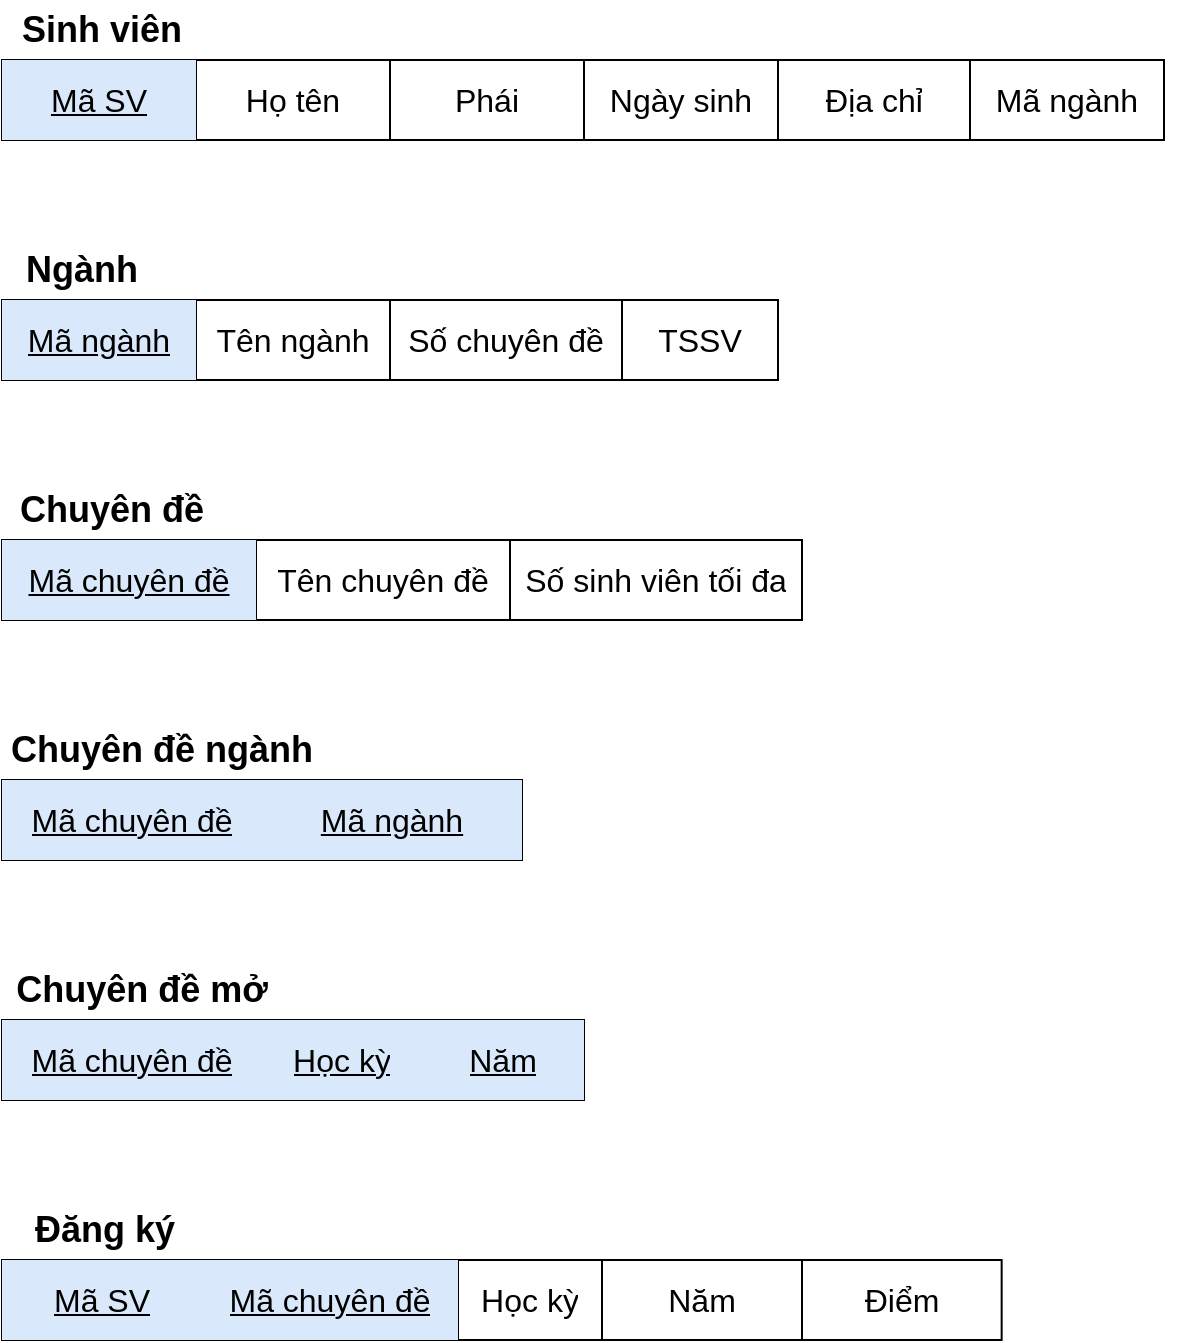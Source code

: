 <mxfile version="24.0.4" type="github">
  <diagram id="R2lEEEUBdFMjLlhIrx00" name="Page-1">
    <mxGraphModel dx="875" dy="474" grid="1" gridSize="10" guides="1" tooltips="1" connect="1" arrows="1" fold="1" page="1" pageScale="1" pageWidth="850" pageHeight="1100" math="0" shadow="0" extFonts="Permanent Marker^https://fonts.googleapis.com/css?family=Permanent+Marker">
      <root>
        <mxCell id="0" />
        <mxCell id="1" parent="0" />
        <mxCell id="U6j564hqFeKIN1RB1Ltd-18" value="" style="group" vertex="1" connectable="0" parent="1">
          <mxGeometry x="80" y="90" width="581" height="70" as="geometry" />
        </mxCell>
        <mxCell id="U6j564hqFeKIN1RB1Ltd-1" value="" style="shape=table;startSize=0;container=1;collapsible=0;childLayout=tableLayout;fontSize=16;" vertex="1" parent="U6j564hqFeKIN1RB1Ltd-18">
          <mxGeometry y="30" width="581" height="40" as="geometry" />
        </mxCell>
        <mxCell id="U6j564hqFeKIN1RB1Ltd-6" value="" style="shape=tableRow;horizontal=0;startSize=0;swimlaneHead=0;swimlaneBody=0;strokeColor=inherit;top=0;left=0;bottom=0;right=0;collapsible=0;dropTarget=0;fillColor=none;points=[[0,0.5],[1,0.5]];portConstraint=eastwest;fontSize=16;" vertex="1" parent="U6j564hqFeKIN1RB1Ltd-1">
          <mxGeometry width="581" height="40" as="geometry" />
        </mxCell>
        <mxCell id="U6j564hqFeKIN1RB1Ltd-16" value="&lt;u&gt;Mã SV&lt;/u&gt;" style="shape=partialRectangle;html=1;whiteSpace=wrap;connectable=0;strokeColor=#6c8ebf;overflow=hidden;fillColor=#dae8fc;top=0;left=0;bottom=0;right=0;pointerEvents=1;fontSize=16;" vertex="1" parent="U6j564hqFeKIN1RB1Ltd-6">
          <mxGeometry width="97" height="40" as="geometry">
            <mxRectangle width="97" height="40" as="alternateBounds" />
          </mxGeometry>
        </mxCell>
        <mxCell id="U6j564hqFeKIN1RB1Ltd-15" value="Họ tên" style="shape=partialRectangle;html=1;whiteSpace=wrap;connectable=0;strokeColor=inherit;overflow=hidden;fillColor=none;top=0;left=0;bottom=0;right=0;pointerEvents=1;fontSize=16;" vertex="1" parent="U6j564hqFeKIN1RB1Ltd-6">
          <mxGeometry x="97" width="97" height="40" as="geometry">
            <mxRectangle width="97" height="40" as="alternateBounds" />
          </mxGeometry>
        </mxCell>
        <mxCell id="U6j564hqFeKIN1RB1Ltd-14" value="Phái" style="shape=partialRectangle;html=1;whiteSpace=wrap;connectable=0;strokeColor=inherit;overflow=hidden;fillColor=none;top=0;left=0;bottom=0;right=0;pointerEvents=1;fontSize=16;" vertex="1" parent="U6j564hqFeKIN1RB1Ltd-6">
          <mxGeometry x="194" width="97" height="40" as="geometry">
            <mxRectangle width="97" height="40" as="alternateBounds" />
          </mxGeometry>
        </mxCell>
        <mxCell id="U6j564hqFeKIN1RB1Ltd-7" value="Ngày sinh" style="shape=partialRectangle;html=1;whiteSpace=wrap;connectable=0;strokeColor=inherit;overflow=hidden;fillColor=none;top=0;left=0;bottom=0;right=0;pointerEvents=1;fontSize=16;" vertex="1" parent="U6j564hqFeKIN1RB1Ltd-6">
          <mxGeometry x="291" width="97" height="40" as="geometry">
            <mxRectangle width="97" height="40" as="alternateBounds" />
          </mxGeometry>
        </mxCell>
        <mxCell id="U6j564hqFeKIN1RB1Ltd-8" value="Địa chỉ" style="shape=partialRectangle;html=1;whiteSpace=wrap;connectable=0;strokeColor=inherit;overflow=hidden;fillColor=none;top=0;left=0;bottom=0;right=0;pointerEvents=1;fontSize=16;" vertex="1" parent="U6j564hqFeKIN1RB1Ltd-6">
          <mxGeometry x="388" width="96" height="40" as="geometry">
            <mxRectangle width="96" height="40" as="alternateBounds" />
          </mxGeometry>
        </mxCell>
        <mxCell id="U6j564hqFeKIN1RB1Ltd-9" value="Mã ngành" style="shape=partialRectangle;html=1;whiteSpace=wrap;connectable=0;strokeColor=inherit;overflow=hidden;fillColor=none;top=0;left=0;bottom=0;right=0;pointerEvents=1;fontSize=16;" vertex="1" parent="U6j564hqFeKIN1RB1Ltd-6">
          <mxGeometry x="484" width="97" height="40" as="geometry">
            <mxRectangle width="97" height="40" as="alternateBounds" />
          </mxGeometry>
        </mxCell>
        <mxCell id="U6j564hqFeKIN1RB1Ltd-17" value="Sinh viên" style="text;html=1;align=center;verticalAlign=middle;whiteSpace=wrap;rounded=0;fontSize=18;fontStyle=1" vertex="1" parent="U6j564hqFeKIN1RB1Ltd-18">
          <mxGeometry width="100" height="30" as="geometry" />
        </mxCell>
        <mxCell id="U6j564hqFeKIN1RB1Ltd-19" value="" style="group" vertex="1" connectable="0" parent="1">
          <mxGeometry x="80" y="210" width="581" height="70" as="geometry" />
        </mxCell>
        <mxCell id="U6j564hqFeKIN1RB1Ltd-20" value="" style="shape=table;startSize=0;container=1;collapsible=0;childLayout=tableLayout;fontSize=16;" vertex="1" parent="U6j564hqFeKIN1RB1Ltd-19">
          <mxGeometry y="30" width="388" height="40" as="geometry" />
        </mxCell>
        <mxCell id="U6j564hqFeKIN1RB1Ltd-21" value="" style="shape=tableRow;horizontal=0;startSize=0;swimlaneHead=0;swimlaneBody=0;strokeColor=inherit;top=0;left=0;bottom=0;right=0;collapsible=0;dropTarget=0;fillColor=none;points=[[0,0.5],[1,0.5]];portConstraint=eastwest;fontSize=16;" vertex="1" parent="U6j564hqFeKIN1RB1Ltd-20">
          <mxGeometry width="388" height="40" as="geometry" />
        </mxCell>
        <mxCell id="U6j564hqFeKIN1RB1Ltd-22" value="&lt;u&gt;Mã ngành&lt;/u&gt;" style="shape=partialRectangle;html=1;whiteSpace=wrap;connectable=0;strokeColor=#6c8ebf;overflow=hidden;fillColor=#dae8fc;top=0;left=0;bottom=0;right=0;pointerEvents=1;fontSize=16;" vertex="1" parent="U6j564hqFeKIN1RB1Ltd-21">
          <mxGeometry width="97" height="40" as="geometry">
            <mxRectangle width="97" height="40" as="alternateBounds" />
          </mxGeometry>
        </mxCell>
        <mxCell id="U6j564hqFeKIN1RB1Ltd-23" value="Tên ngành" style="shape=partialRectangle;html=1;whiteSpace=wrap;connectable=0;strokeColor=inherit;overflow=hidden;fillColor=none;top=0;left=0;bottom=0;right=0;pointerEvents=1;fontSize=16;" vertex="1" parent="U6j564hqFeKIN1RB1Ltd-21">
          <mxGeometry x="97" width="97" height="40" as="geometry">
            <mxRectangle width="97" height="40" as="alternateBounds" />
          </mxGeometry>
        </mxCell>
        <mxCell id="U6j564hqFeKIN1RB1Ltd-24" value="Số chuyên đề" style="shape=partialRectangle;html=1;whiteSpace=wrap;connectable=0;strokeColor=inherit;overflow=hidden;fillColor=none;top=0;left=0;bottom=0;right=0;pointerEvents=1;fontSize=16;" vertex="1" parent="U6j564hqFeKIN1RB1Ltd-21">
          <mxGeometry x="194" width="116" height="40" as="geometry">
            <mxRectangle width="116" height="40" as="alternateBounds" />
          </mxGeometry>
        </mxCell>
        <mxCell id="U6j564hqFeKIN1RB1Ltd-25" value="TSSV" style="shape=partialRectangle;html=1;whiteSpace=wrap;connectable=0;strokeColor=inherit;overflow=hidden;fillColor=none;top=0;left=0;bottom=0;right=0;pointerEvents=1;fontSize=16;" vertex="1" parent="U6j564hqFeKIN1RB1Ltd-21">
          <mxGeometry x="310" width="78" height="40" as="geometry">
            <mxRectangle width="78" height="40" as="alternateBounds" />
          </mxGeometry>
        </mxCell>
        <mxCell id="U6j564hqFeKIN1RB1Ltd-28" value="Ngành" style="text;html=1;align=center;verticalAlign=middle;whiteSpace=wrap;rounded=0;fontSize=18;fontStyle=1" vertex="1" parent="U6j564hqFeKIN1RB1Ltd-19">
          <mxGeometry width="80" height="30" as="geometry" />
        </mxCell>
        <mxCell id="U6j564hqFeKIN1RB1Ltd-29" value="" style="group" vertex="1" connectable="0" parent="1">
          <mxGeometry x="80" y="330" width="581" height="70" as="geometry" />
        </mxCell>
        <mxCell id="U6j564hqFeKIN1RB1Ltd-30" value="" style="shape=table;startSize=0;container=1;collapsible=0;childLayout=tableLayout;fontSize=16;" vertex="1" parent="U6j564hqFeKIN1RB1Ltd-29">
          <mxGeometry y="30" width="400" height="40" as="geometry" />
        </mxCell>
        <mxCell id="U6j564hqFeKIN1RB1Ltd-31" value="" style="shape=tableRow;horizontal=0;startSize=0;swimlaneHead=0;swimlaneBody=0;strokeColor=inherit;top=0;left=0;bottom=0;right=0;collapsible=0;dropTarget=0;fillColor=none;points=[[0,0.5],[1,0.5]];portConstraint=eastwest;fontSize=16;" vertex="1" parent="U6j564hqFeKIN1RB1Ltd-30">
          <mxGeometry width="400" height="40" as="geometry" />
        </mxCell>
        <mxCell id="U6j564hqFeKIN1RB1Ltd-32" value="&lt;u&gt;Mã chuyên đề&lt;/u&gt;" style="shape=partialRectangle;html=1;whiteSpace=wrap;connectable=0;strokeColor=#6c8ebf;overflow=hidden;fillColor=#dae8fc;top=0;left=0;bottom=0;right=0;pointerEvents=1;fontSize=16;" vertex="1" parent="U6j564hqFeKIN1RB1Ltd-31">
          <mxGeometry width="127" height="40" as="geometry">
            <mxRectangle width="127" height="40" as="alternateBounds" />
          </mxGeometry>
        </mxCell>
        <mxCell id="U6j564hqFeKIN1RB1Ltd-33" value="Tên chuyên đề" style="shape=partialRectangle;html=1;whiteSpace=wrap;connectable=0;strokeColor=inherit;overflow=hidden;fillColor=none;top=0;left=0;bottom=0;right=0;pointerEvents=1;fontSize=16;" vertex="1" parent="U6j564hqFeKIN1RB1Ltd-31">
          <mxGeometry x="127" width="127" height="40" as="geometry">
            <mxRectangle width="127" height="40" as="alternateBounds" />
          </mxGeometry>
        </mxCell>
        <mxCell id="U6j564hqFeKIN1RB1Ltd-34" value="Số sinh viên tối đa" style="shape=partialRectangle;html=1;whiteSpace=wrap;connectable=0;strokeColor=inherit;overflow=hidden;fillColor=none;top=0;left=0;bottom=0;right=0;pointerEvents=1;fontSize=16;" vertex="1" parent="U6j564hqFeKIN1RB1Ltd-31">
          <mxGeometry x="254" width="146" height="40" as="geometry">
            <mxRectangle width="146" height="40" as="alternateBounds" />
          </mxGeometry>
        </mxCell>
        <mxCell id="U6j564hqFeKIN1RB1Ltd-38" value="Chuyên đề" style="text;html=1;align=center;verticalAlign=middle;whiteSpace=wrap;rounded=0;fontSize=18;fontStyle=1" vertex="1" parent="U6j564hqFeKIN1RB1Ltd-29">
          <mxGeometry width="110" height="30" as="geometry" />
        </mxCell>
        <mxCell id="U6j564hqFeKIN1RB1Ltd-39" value="" style="group" vertex="1" connectable="0" parent="1">
          <mxGeometry x="80" y="450" width="581" height="70" as="geometry" />
        </mxCell>
        <mxCell id="U6j564hqFeKIN1RB1Ltd-40" value="" style="shape=table;startSize=0;container=1;collapsible=0;childLayout=tableLayout;fontSize=16;" vertex="1" parent="U6j564hqFeKIN1RB1Ltd-39">
          <mxGeometry y="30" width="260" height="40" as="geometry" />
        </mxCell>
        <mxCell id="U6j564hqFeKIN1RB1Ltd-41" value="" style="shape=tableRow;horizontal=0;startSize=0;swimlaneHead=0;swimlaneBody=0;strokeColor=inherit;top=0;left=0;bottom=0;right=0;collapsible=0;dropTarget=0;fillColor=none;points=[[0,0.5],[1,0.5]];portConstraint=eastwest;fontSize=16;" vertex="1" parent="U6j564hqFeKIN1RB1Ltd-40">
          <mxGeometry width="260" height="40" as="geometry" />
        </mxCell>
        <mxCell id="U6j564hqFeKIN1RB1Ltd-42" value="&lt;u&gt;Mã chuyên đề&lt;/u&gt;" style="shape=partialRectangle;html=1;whiteSpace=wrap;connectable=0;strokeColor=#6c8ebf;overflow=hidden;fillColor=#dae8fc;top=0;left=0;bottom=0;right=0;pointerEvents=1;fontSize=16;" vertex="1" parent="U6j564hqFeKIN1RB1Ltd-41">
          <mxGeometry width="130" height="40" as="geometry">
            <mxRectangle width="130" height="40" as="alternateBounds" />
          </mxGeometry>
        </mxCell>
        <mxCell id="U6j564hqFeKIN1RB1Ltd-43" value="&lt;u&gt;Mã ngành&lt;/u&gt;" style="shape=partialRectangle;html=1;whiteSpace=wrap;connectable=0;strokeColor=#6c8ebf;overflow=hidden;fillColor=#dae8fc;top=0;left=0;bottom=0;right=0;pointerEvents=1;fontSize=16;" vertex="1" parent="U6j564hqFeKIN1RB1Ltd-41">
          <mxGeometry x="130" width="130" height="40" as="geometry">
            <mxRectangle width="130" height="40" as="alternateBounds" />
          </mxGeometry>
        </mxCell>
        <mxCell id="U6j564hqFeKIN1RB1Ltd-48" value="Chuyên đề ngành" style="text;html=1;align=center;verticalAlign=middle;whiteSpace=wrap;rounded=0;fontSize=18;fontStyle=1" vertex="1" parent="U6j564hqFeKIN1RB1Ltd-39">
          <mxGeometry width="160" height="30" as="geometry" />
        </mxCell>
        <mxCell id="U6j564hqFeKIN1RB1Ltd-49" value="" style="group" vertex="1" connectable="0" parent="1">
          <mxGeometry x="80" y="570" width="581" height="70" as="geometry" />
        </mxCell>
        <mxCell id="U6j564hqFeKIN1RB1Ltd-50" value="" style="shape=table;startSize=0;container=1;collapsible=0;childLayout=tableLayout;fontSize=16;" vertex="1" parent="U6j564hqFeKIN1RB1Ltd-49">
          <mxGeometry y="30" width="291" height="40" as="geometry" />
        </mxCell>
        <mxCell id="U6j564hqFeKIN1RB1Ltd-51" value="" style="shape=tableRow;horizontal=0;startSize=0;swimlaneHead=0;swimlaneBody=0;strokeColor=inherit;top=0;left=0;bottom=0;right=0;collapsible=0;dropTarget=0;fillColor=none;points=[[0,0.5],[1,0.5]];portConstraint=eastwest;fontSize=16;" vertex="1" parent="U6j564hqFeKIN1RB1Ltd-50">
          <mxGeometry width="291" height="40" as="geometry" />
        </mxCell>
        <mxCell id="U6j564hqFeKIN1RB1Ltd-52" value="&lt;u&gt;Mã chuyên đề&lt;/u&gt;" style="shape=partialRectangle;html=1;whiteSpace=wrap;connectable=0;strokeColor=#6c8ebf;overflow=hidden;fillColor=#dae8fc;top=0;left=0;bottom=0;right=0;pointerEvents=1;fontSize=16;" vertex="1" parent="U6j564hqFeKIN1RB1Ltd-51">
          <mxGeometry width="130" height="40" as="geometry">
            <mxRectangle width="130" height="40" as="alternateBounds" />
          </mxGeometry>
        </mxCell>
        <mxCell id="U6j564hqFeKIN1RB1Ltd-53" value="&lt;u&gt;Học kỳ&lt;/u&gt;" style="shape=partialRectangle;html=1;whiteSpace=wrap;connectable=0;strokeColor=#6c8ebf;overflow=hidden;fillColor=#dae8fc;top=0;left=0;bottom=0;right=0;pointerEvents=1;fontSize=16;" vertex="1" parent="U6j564hqFeKIN1RB1Ltd-51">
          <mxGeometry x="130" width="80" height="40" as="geometry">
            <mxRectangle width="80" height="40" as="alternateBounds" />
          </mxGeometry>
        </mxCell>
        <mxCell id="U6j564hqFeKIN1RB1Ltd-54" value="&lt;u&gt;Năm&lt;/u&gt;" style="shape=partialRectangle;html=1;whiteSpace=wrap;connectable=0;strokeColor=#6c8ebf;overflow=hidden;fillColor=#dae8fc;top=0;left=0;bottom=0;right=0;pointerEvents=1;fontSize=16;" vertex="1" parent="U6j564hqFeKIN1RB1Ltd-51">
          <mxGeometry x="210" width="81" height="40" as="geometry">
            <mxRectangle width="81" height="40" as="alternateBounds" />
          </mxGeometry>
        </mxCell>
        <mxCell id="U6j564hqFeKIN1RB1Ltd-58" value="Chuyên đề mở" style="text;html=1;align=center;verticalAlign=middle;whiteSpace=wrap;rounded=0;fontSize=18;fontStyle=1" vertex="1" parent="U6j564hqFeKIN1RB1Ltd-49">
          <mxGeometry width="140" height="30" as="geometry" />
        </mxCell>
        <mxCell id="U6j564hqFeKIN1RB1Ltd-59" value="" style="group" vertex="1" connectable="0" parent="1">
          <mxGeometry x="80" y="690" width="600" height="70" as="geometry" />
        </mxCell>
        <mxCell id="U6j564hqFeKIN1RB1Ltd-60" value="" style="shape=table;startSize=0;container=1;collapsible=0;childLayout=tableLayout;fontSize=16;" vertex="1" parent="U6j564hqFeKIN1RB1Ltd-59">
          <mxGeometry y="30" width="499.828" height="40" as="geometry" />
        </mxCell>
        <mxCell id="U6j564hqFeKIN1RB1Ltd-61" value="" style="shape=tableRow;horizontal=0;startSize=0;swimlaneHead=0;swimlaneBody=0;strokeColor=inherit;top=0;left=0;bottom=0;right=0;collapsible=0;dropTarget=0;fillColor=none;points=[[0,0.5],[1,0.5]];portConstraint=eastwest;fontSize=16;" vertex="1" parent="U6j564hqFeKIN1RB1Ltd-60">
          <mxGeometry width="499.828" height="40" as="geometry" />
        </mxCell>
        <mxCell id="U6j564hqFeKIN1RB1Ltd-62" value="&lt;u&gt;Mã SV&lt;/u&gt;" style="shape=partialRectangle;html=1;whiteSpace=wrap;connectable=0;strokeColor=#6c8ebf;overflow=hidden;fillColor=#dae8fc;top=0;left=0;bottom=0;right=0;pointerEvents=1;fontSize=16;" vertex="1" parent="U6j564hqFeKIN1RB1Ltd-61">
          <mxGeometry width="100" height="40" as="geometry">
            <mxRectangle width="100" height="40" as="alternateBounds" />
          </mxGeometry>
        </mxCell>
        <mxCell id="U6j564hqFeKIN1RB1Ltd-63" value="&lt;u&gt;Mã chuyên đề&lt;/u&gt;" style="shape=partialRectangle;html=1;whiteSpace=wrap;connectable=0;strokeColor=#6c8ebf;overflow=hidden;fillColor=#dae8fc;top=0;left=0;bottom=0;right=0;pointerEvents=1;fontSize=16;" vertex="1" parent="U6j564hqFeKIN1RB1Ltd-61">
          <mxGeometry x="100" width="128" height="40" as="geometry">
            <mxRectangle width="128" height="40" as="alternateBounds" />
          </mxGeometry>
        </mxCell>
        <mxCell id="U6j564hqFeKIN1RB1Ltd-64" value="Học kỳ" style="shape=partialRectangle;html=1;whiteSpace=wrap;connectable=0;strokeColor=inherit;overflow=hidden;fillColor=none;top=0;left=0;bottom=0;right=0;pointerEvents=1;fontSize=16;" vertex="1" parent="U6j564hqFeKIN1RB1Ltd-61">
          <mxGeometry x="228" width="72" height="40" as="geometry">
            <mxRectangle width="72" height="40" as="alternateBounds" />
          </mxGeometry>
        </mxCell>
        <mxCell id="U6j564hqFeKIN1RB1Ltd-65" value="Năm" style="shape=partialRectangle;html=1;whiteSpace=wrap;connectable=0;strokeColor=inherit;overflow=hidden;fillColor=none;top=0;left=0;bottom=0;right=0;pointerEvents=1;fontSize=16;" vertex="1" parent="U6j564hqFeKIN1RB1Ltd-61">
          <mxGeometry x="300" width="100" height="40" as="geometry">
            <mxRectangle width="100" height="40" as="alternateBounds" />
          </mxGeometry>
        </mxCell>
        <mxCell id="U6j564hqFeKIN1RB1Ltd-66" value="Điểm" style="shape=partialRectangle;html=1;whiteSpace=wrap;connectable=0;strokeColor=inherit;overflow=hidden;fillColor=none;top=0;left=0;bottom=0;right=0;pointerEvents=1;fontSize=16;" vertex="1" parent="U6j564hqFeKIN1RB1Ltd-61">
          <mxGeometry x="400" width="100" height="40" as="geometry">
            <mxRectangle width="100" height="40" as="alternateBounds" />
          </mxGeometry>
        </mxCell>
        <mxCell id="U6j564hqFeKIN1RB1Ltd-68" value="Đăng ký" style="text;html=1;align=center;verticalAlign=middle;whiteSpace=wrap;rounded=0;fontSize=18;fontStyle=1" vertex="1" parent="U6j564hqFeKIN1RB1Ltd-59">
          <mxGeometry width="103.27" height="30" as="geometry" />
        </mxCell>
      </root>
    </mxGraphModel>
  </diagram>
</mxfile>
